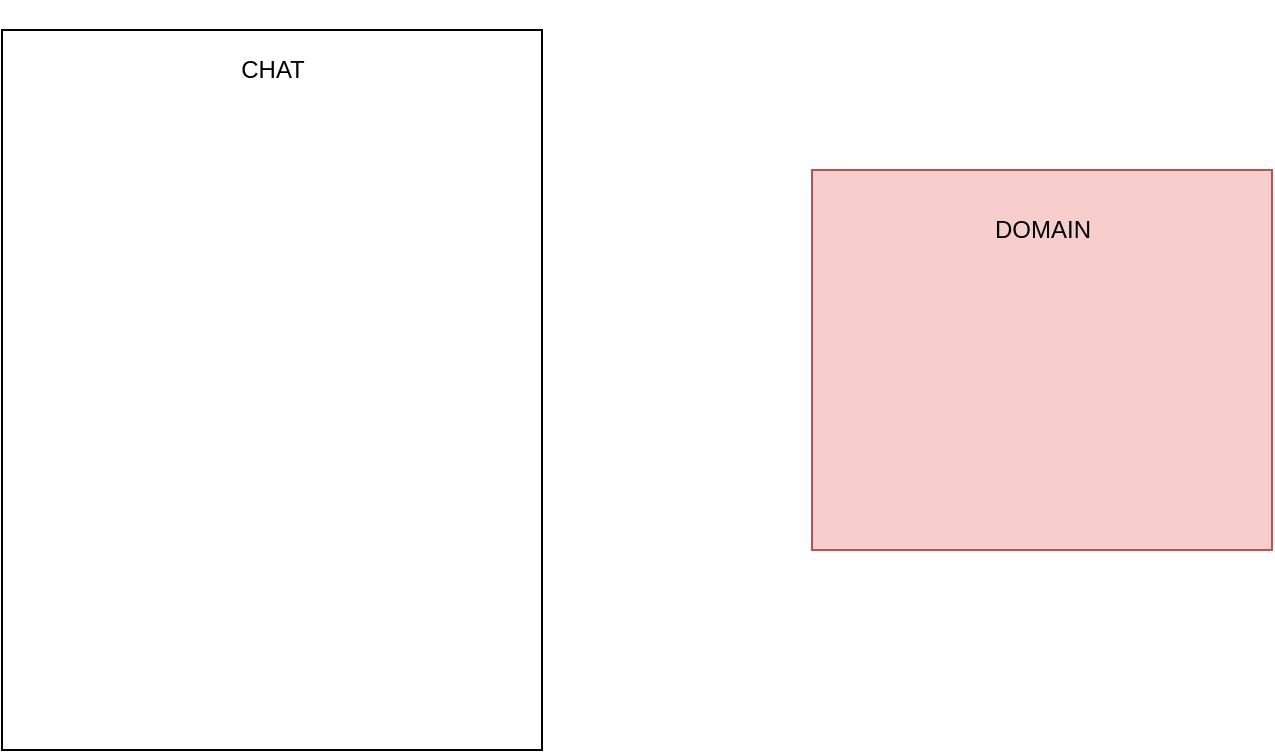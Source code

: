 <mxfile version="20.0.1" type="github">
  <diagram id="sx6bvp8mtL33s_Z4nsmF" name="Page-1">
    <mxGraphModel dx="1064" dy="547" grid="1" gridSize="10" guides="1" tooltips="1" connect="1" arrows="1" fold="1" page="1" pageScale="1" pageWidth="1200" pageHeight="1920" math="0" shadow="0">
      <root>
        <mxCell id="0" />
        <mxCell id="1" parent="0" />
        <mxCell id="hLhqK0G5Wyw1U9pXncUT-5" value="" style="group" vertex="1" connectable="0" parent="1">
          <mxGeometry x="120" y="55" width="270" height="360" as="geometry" />
        </mxCell>
        <mxCell id="hLhqK0G5Wyw1U9pXncUT-1" value="" style="rounded=0;whiteSpace=wrap;html=1;" vertex="1" parent="hLhqK0G5Wyw1U9pXncUT-5">
          <mxGeometry y="15" width="270" height="360" as="geometry" />
        </mxCell>
        <mxCell id="hLhqK0G5Wyw1U9pXncUT-2" value="CHAT" style="text;html=1;align=center;verticalAlign=middle;resizable=0;points=[];autosize=1;strokeColor=none;fillColor=none;container=1;" vertex="1" parent="hLhqK0G5Wyw1U9pXncUT-5">
          <mxGeometry x="110" y="25" width="50" height="20" as="geometry" />
        </mxCell>
        <mxCell id="hLhqK0G5Wyw1U9pXncUT-6" value="" style="group" vertex="1" connectable="0" parent="1">
          <mxGeometry x="525" y="140" width="230" height="190" as="geometry" />
        </mxCell>
        <mxCell id="hLhqK0G5Wyw1U9pXncUT-3" value="" style="rounded=0;whiteSpace=wrap;html=1;fillColor=#f8cecc;strokeColor=#b85450;" vertex="1" parent="hLhqK0G5Wyw1U9pXncUT-6">
          <mxGeometry width="230" height="190" as="geometry" />
        </mxCell>
        <mxCell id="hLhqK0G5Wyw1U9pXncUT-4" value="DOMAIN" style="text;html=1;align=center;verticalAlign=middle;resizable=0;points=[];autosize=1;strokeColor=none;fillColor=none;container=1;" vertex="1" parent="hLhqK0G5Wyw1U9pXncUT-6">
          <mxGeometry x="85" y="20.003" width="60" height="20" as="geometry" />
        </mxCell>
      </root>
    </mxGraphModel>
  </diagram>
</mxfile>
